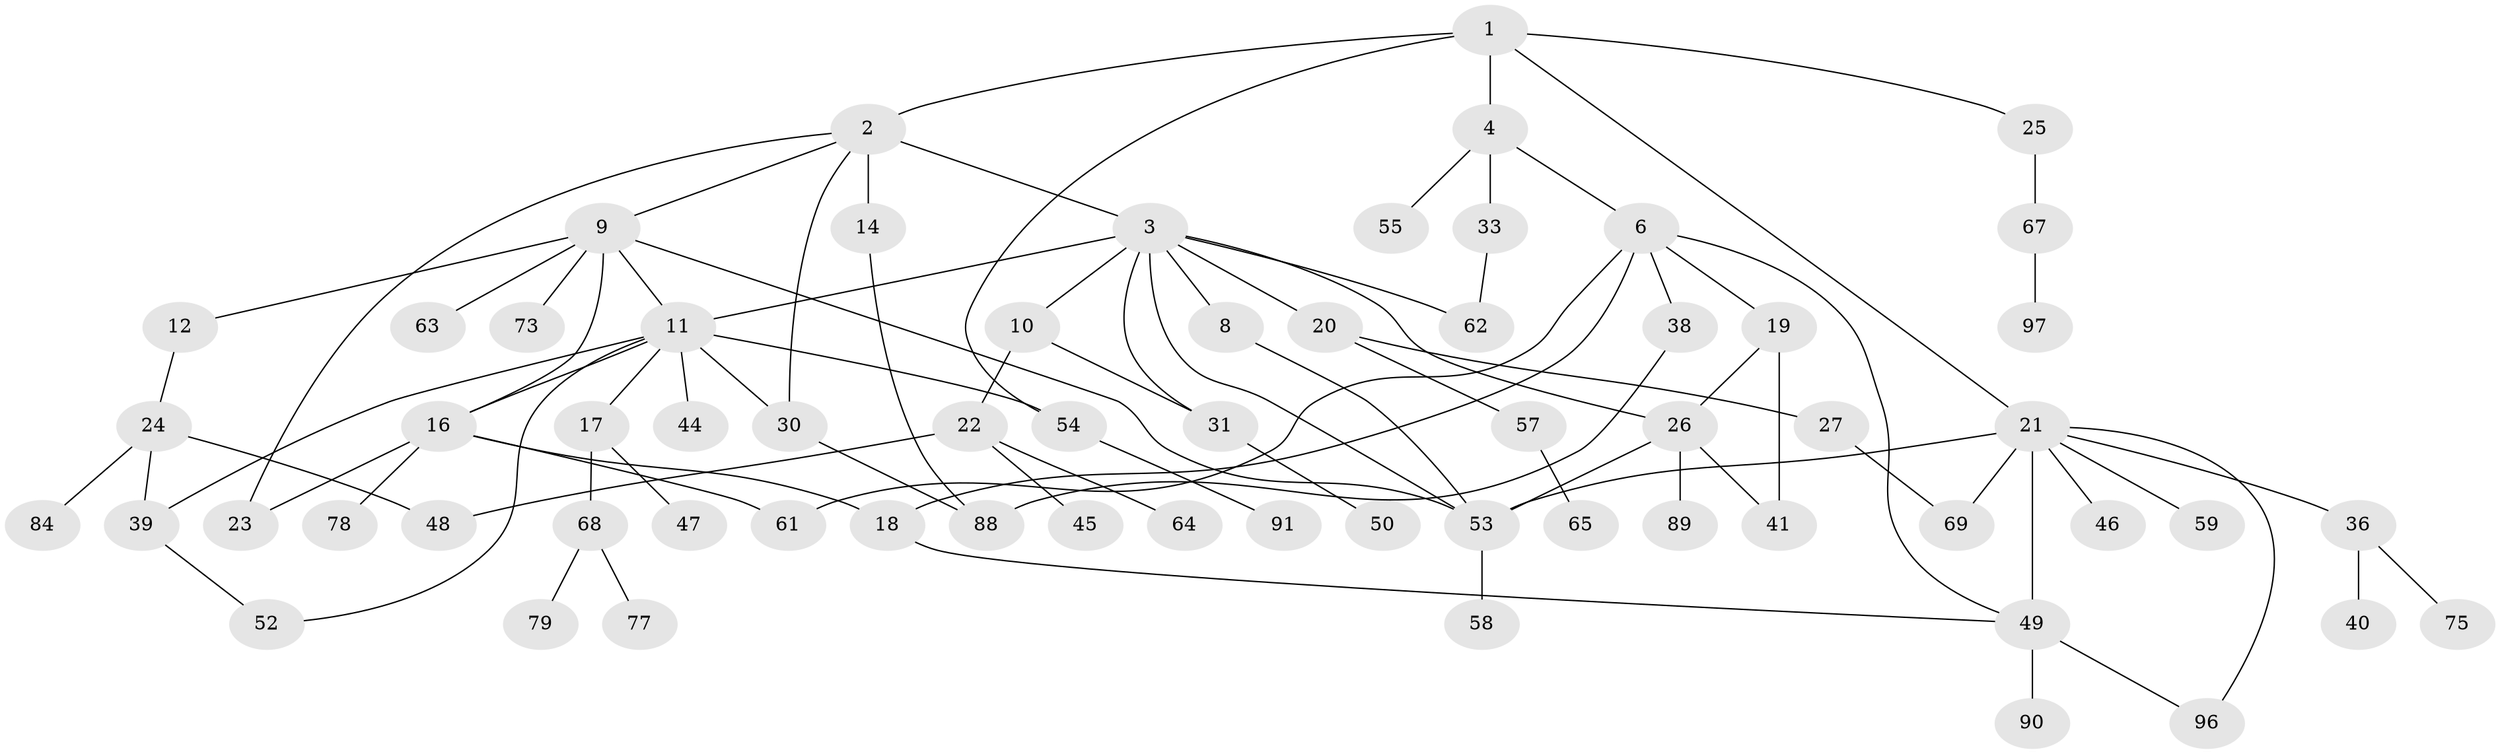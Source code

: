 // original degree distribution, {6: 0.04, 7: 0.02, 5: 0.06, 2: 0.32, 4: 0.1, 3: 0.16, 1: 0.3}
// Generated by graph-tools (version 1.1) at 2025/38/02/21/25 10:38:51]
// undirected, 65 vertices, 88 edges
graph export_dot {
graph [start="1"]
  node [color=gray90,style=filled];
  1 [super="+94"];
  2 [super="+35"];
  3 [super="+85"];
  4 [super="+5"];
  6 [super="+7"];
  8 [super="+100"];
  9 [super="+13"];
  10 [super="+81"];
  11 [super="+15"];
  12;
  14 [super="+42"];
  16 [super="+56"];
  17 [super="+34"];
  18 [super="+28"];
  19;
  20;
  21 [super="+32"];
  22 [super="+43"];
  23;
  24 [super="+51"];
  25 [super="+37"];
  26 [super="+93"];
  27 [super="+29"];
  30;
  31 [super="+60"];
  33;
  36;
  38;
  39 [super="+82"];
  40;
  41 [super="+83"];
  44;
  45;
  46;
  47 [super="+66"];
  48 [super="+71"];
  49 [super="+92"];
  50;
  52 [super="+86"];
  53 [super="+99"];
  54 [super="+98"];
  55;
  57 [super="+80"];
  58;
  59;
  61;
  62;
  63;
  64;
  65;
  67 [super="+72"];
  68 [super="+74"];
  69 [super="+70"];
  73;
  75 [super="+76"];
  77 [super="+87"];
  78;
  79;
  84;
  88 [super="+95"];
  89;
  90;
  91;
  96;
  97;
  1 -- 2;
  1 -- 4 [weight=2];
  1 -- 21;
  1 -- 25;
  1 -- 54;
  2 -- 3;
  2 -- 9;
  2 -- 14;
  2 -- 30;
  2 -- 23;
  3 -- 8;
  3 -- 10;
  3 -- 20;
  3 -- 62;
  3 -- 53;
  3 -- 26;
  3 -- 11;
  3 -- 31;
  4 -- 6;
  4 -- 33;
  4 -- 55;
  6 -- 18;
  6 -- 38;
  6 -- 19;
  6 -- 61;
  6 -- 49;
  8 -- 53;
  9 -- 11;
  9 -- 12;
  9 -- 16;
  9 -- 53;
  9 -- 73;
  9 -- 63;
  10 -- 22;
  10 -- 31;
  11 -- 30;
  11 -- 54;
  11 -- 39;
  11 -- 16;
  11 -- 17;
  11 -- 52;
  11 -- 44;
  12 -- 24;
  14 -- 88;
  16 -- 23;
  16 -- 61;
  16 -- 78;
  16 -- 18;
  17 -- 68;
  17 -- 47;
  18 -- 49;
  19 -- 26;
  19 -- 41;
  20 -- 27;
  20 -- 57;
  21 -- 36;
  21 -- 49 [weight=2];
  21 -- 96;
  21 -- 53;
  21 -- 59;
  21 -- 46;
  21 -- 69;
  22 -- 48;
  22 -- 64;
  22 -- 45;
  24 -- 39;
  24 -- 84;
  24 -- 48;
  25 -- 67;
  26 -- 53;
  26 -- 89;
  26 -- 41;
  27 -- 69;
  30 -- 88;
  31 -- 50;
  33 -- 62;
  36 -- 40;
  36 -- 75;
  38 -- 88;
  39 -- 52;
  49 -- 90;
  49 -- 96;
  53 -- 58;
  54 -- 91;
  57 -- 65;
  67 -- 97;
  68 -- 79;
  68 -- 77;
}
